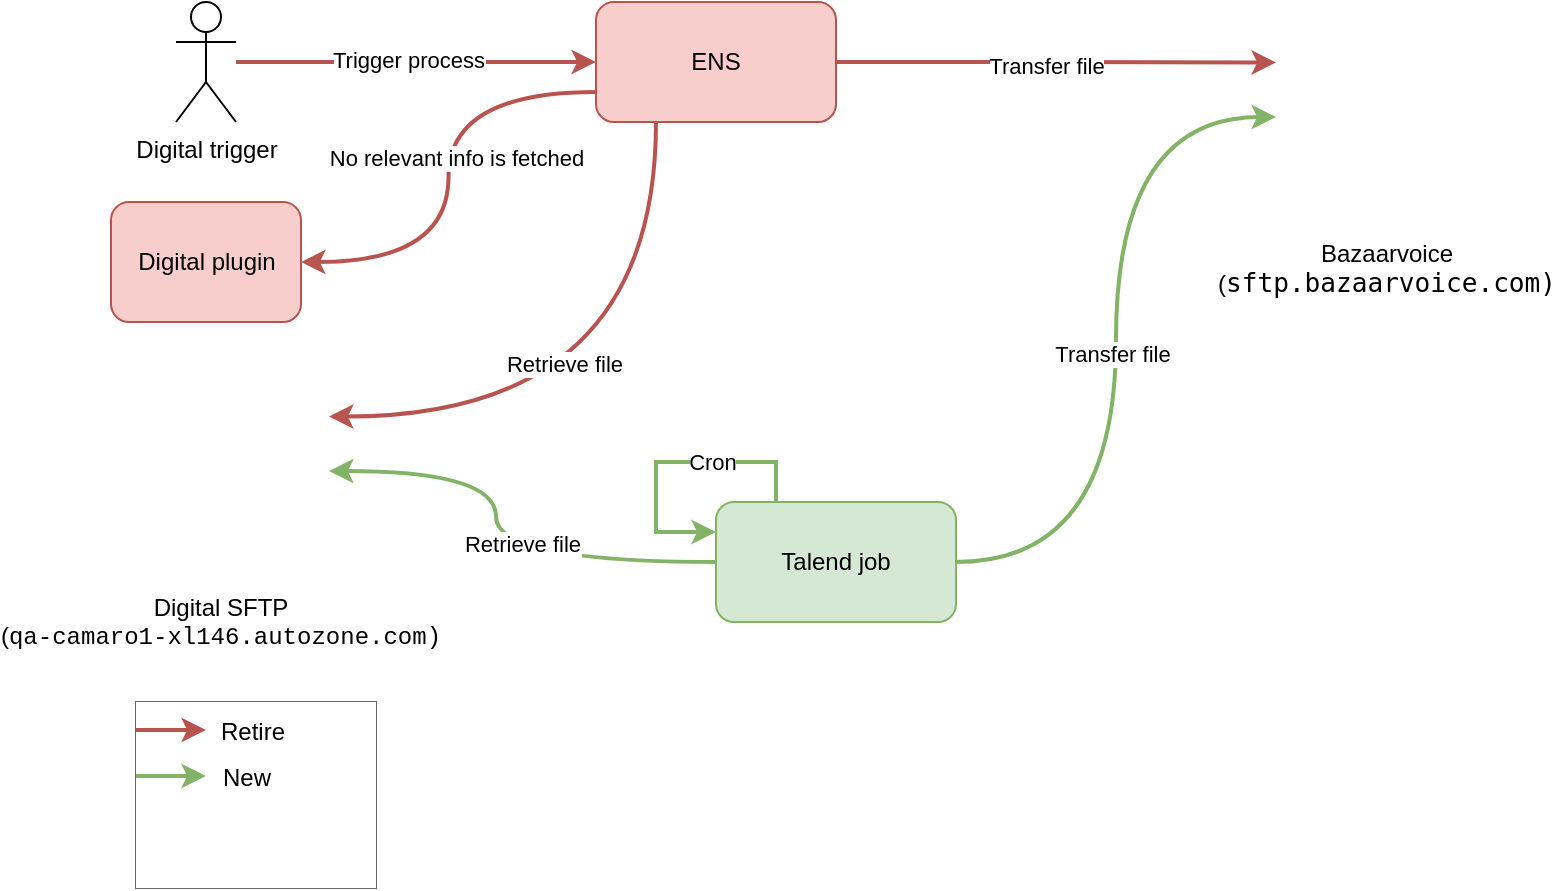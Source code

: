 <mxfile version="24.8.0">
  <diagram name="Page-1" id="SswCrQLhMOnres7waX7v">
    <mxGraphModel dx="1434" dy="738" grid="1" gridSize="10" guides="1" tooltips="1" connect="1" arrows="1" fold="1" page="1" pageScale="1" pageWidth="850" pageHeight="1100" math="0" shadow="0">
      <root>
        <mxCell id="0" />
        <mxCell id="1" parent="0" />
        <mxCell id="s9PYHiQ7p4qKxA6nhzCI-20" style="edgeStyle=orthogonalEdgeStyle;rounded=0;orthogonalLoop=1;jettySize=auto;html=1;exitX=0;exitY=0.75;exitDx=0;exitDy=0;entryX=1;entryY=0.5;entryDx=0;entryDy=0;curved=1;fillColor=#f8cecc;strokeColor=#b85450;strokeWidth=2;" edge="1" parent="1" source="s9PYHiQ7p4qKxA6nhzCI-1" target="s9PYHiQ7p4qKxA6nhzCI-16">
          <mxGeometry relative="1" as="geometry" />
        </mxCell>
        <mxCell id="s9PYHiQ7p4qKxA6nhzCI-32" value="No relevant info is fetched" style="edgeLabel;html=1;align=center;verticalAlign=middle;resizable=0;points=[];" vertex="1" connectable="0" parent="s9PYHiQ7p4qKxA6nhzCI-20">
          <mxGeometry x="-0.082" y="3" relative="1" as="geometry">
            <mxPoint as="offset" />
          </mxGeometry>
        </mxCell>
        <mxCell id="s9PYHiQ7p4qKxA6nhzCI-23" style="edgeStyle=orthogonalEdgeStyle;rounded=0;orthogonalLoop=1;jettySize=auto;html=1;exitX=0.25;exitY=1;exitDx=0;exitDy=0;entryX=1;entryY=0.25;entryDx=0;entryDy=0;curved=1;fillColor=#f8cecc;strokeColor=#b85450;strokeWidth=2;" edge="1" parent="1" source="s9PYHiQ7p4qKxA6nhzCI-1" target="s9PYHiQ7p4qKxA6nhzCI-18">
          <mxGeometry relative="1" as="geometry" />
        </mxCell>
        <mxCell id="s9PYHiQ7p4qKxA6nhzCI-31" value="Retrieve file" style="edgeLabel;html=1;align=center;verticalAlign=middle;resizable=0;points=[];" vertex="1" connectable="0" parent="s9PYHiQ7p4qKxA6nhzCI-23">
          <mxGeometry x="0.244" y="-27" relative="1" as="geometry">
            <mxPoint as="offset" />
          </mxGeometry>
        </mxCell>
        <mxCell id="s9PYHiQ7p4qKxA6nhzCI-28" style="edgeStyle=orthogonalEdgeStyle;rounded=0;orthogonalLoop=1;jettySize=auto;html=1;entryX=0;entryY=0.25;entryDx=0;entryDy=0;fillColor=#f8cecc;strokeColor=#b85450;strokeWidth=2;" edge="1" parent="1" source="s9PYHiQ7p4qKxA6nhzCI-1" target="s9PYHiQ7p4qKxA6nhzCI-27">
          <mxGeometry relative="1" as="geometry" />
        </mxCell>
        <mxCell id="s9PYHiQ7p4qKxA6nhzCI-37" value="Transfer file" style="edgeLabel;html=1;align=center;verticalAlign=middle;resizable=0;points=[];" vertex="1" connectable="0" parent="s9PYHiQ7p4qKxA6nhzCI-28">
          <mxGeometry x="-0.047" y="-2" relative="1" as="geometry">
            <mxPoint as="offset" />
          </mxGeometry>
        </mxCell>
        <mxCell id="s9PYHiQ7p4qKxA6nhzCI-1" value="ENS" style="rounded=1;whiteSpace=wrap;html=1;fillColor=#f8cecc;strokeColor=#b85450;" vertex="1" parent="1">
          <mxGeometry x="320" y="120" width="120" height="60" as="geometry" />
        </mxCell>
        <mxCell id="s9PYHiQ7p4qKxA6nhzCI-19" style="edgeStyle=orthogonalEdgeStyle;rounded=0;orthogonalLoop=1;jettySize=auto;html=1;strokeWidth=2;fillColor=#f8cecc;strokeColor=#b85450;" edge="1" parent="1" source="s9PYHiQ7p4qKxA6nhzCI-2" target="s9PYHiQ7p4qKxA6nhzCI-1">
          <mxGeometry relative="1" as="geometry" />
        </mxCell>
        <mxCell id="s9PYHiQ7p4qKxA6nhzCI-34" value="Trigger process" style="edgeLabel;html=1;align=center;verticalAlign=middle;resizable=0;points=[];" vertex="1" connectable="0" parent="s9PYHiQ7p4qKxA6nhzCI-19">
          <mxGeometry x="-0.044" y="1" relative="1" as="geometry">
            <mxPoint as="offset" />
          </mxGeometry>
        </mxCell>
        <mxCell id="s9PYHiQ7p4qKxA6nhzCI-2" value="Digital trigger" style="shape=umlActor;verticalLabelPosition=bottom;verticalAlign=top;html=1;outlineConnect=0;" vertex="1" parent="1">
          <mxGeometry x="110" y="120" width="30" height="60" as="geometry" />
        </mxCell>
        <mxCell id="s9PYHiQ7p4qKxA6nhzCI-6" value="" style="group;fillColor=#f5f5f5;fillStyle=solid;strokeColor=#666666;fontColor=#333333;" vertex="1" connectable="0" parent="1">
          <mxGeometry x="90" y="470" width="120" height="93" as="geometry" />
        </mxCell>
        <mxCell id="s9PYHiQ7p4qKxA6nhzCI-7" value="" style="group;fillColor=default;" vertex="1" connectable="0" parent="s9PYHiQ7p4qKxA6nhzCI-6">
          <mxGeometry width="120" height="93" as="geometry" />
        </mxCell>
        <mxCell id="s9PYHiQ7p4qKxA6nhzCI-8" style="edgeStyle=orthogonalEdgeStyle;rounded=0;orthogonalLoop=1;jettySize=auto;html=1;fillColor=#f8cecc;strokeColor=#b85450;strokeWidth=2;" edge="1" parent="s9PYHiQ7p4qKxA6nhzCI-7">
          <mxGeometry relative="1" as="geometry">
            <mxPoint y="14" as="sourcePoint" />
            <mxPoint x="35" y="14" as="targetPoint" />
            <Array as="points">
              <mxPoint y="14" />
            </Array>
          </mxGeometry>
        </mxCell>
        <mxCell id="s9PYHiQ7p4qKxA6nhzCI-9" value="Retire" style="text;html=1;align=center;verticalAlign=middle;whiteSpace=wrap;rounded=0;" vertex="1" parent="s9PYHiQ7p4qKxA6nhzCI-7">
          <mxGeometry x="34" width="49" height="30" as="geometry" />
        </mxCell>
        <mxCell id="s9PYHiQ7p4qKxA6nhzCI-10" value="" style="group" vertex="1" connectable="0" parent="s9PYHiQ7p4qKxA6nhzCI-7">
          <mxGeometry y="23" width="120" height="70" as="geometry" />
        </mxCell>
        <mxCell id="s9PYHiQ7p4qKxA6nhzCI-11" style="edgeStyle=orthogonalEdgeStyle;rounded=0;orthogonalLoop=1;jettySize=auto;html=1;fillColor=#d5e8d4;strokeColor=#82b366;strokeWidth=2;" edge="1" parent="s9PYHiQ7p4qKxA6nhzCI-10">
          <mxGeometry relative="1" as="geometry">
            <mxPoint y="14" as="sourcePoint" />
            <mxPoint x="35" y="14" as="targetPoint" />
            <Array as="points">
              <mxPoint y="14" />
            </Array>
          </mxGeometry>
        </mxCell>
        <mxCell id="s9PYHiQ7p4qKxA6nhzCI-12" value="New" style="text;html=1;align=center;verticalAlign=middle;whiteSpace=wrap;rounded=0;" vertex="1" parent="s9PYHiQ7p4qKxA6nhzCI-10">
          <mxGeometry x="31" width="49" height="30" as="geometry" />
        </mxCell>
        <mxCell id="s9PYHiQ7p4qKxA6nhzCI-16" value="Digital plugin" style="rounded=1;whiteSpace=wrap;html=1;fillColor=#f8cecc;strokeColor=#b85450;" vertex="1" parent="1">
          <mxGeometry x="77.5" y="220" width="95" height="60" as="geometry" />
        </mxCell>
        <mxCell id="s9PYHiQ7p4qKxA6nhzCI-18" value="&lt;span style=&quot;background-color: rgb(255, 255, 255);&quot;&gt;Digital SFTP&lt;/span&gt;&lt;div&gt;&lt;span style=&quot;background-color: rgb(255, 255, 255);&quot;&gt;(&lt;span style=&quot;font-family: Consolas, &amp;quot;Courier New&amp;quot;, monospace; white-space-collapse: preserve;&quot;&gt;&lt;font style=&quot;font-size: 12px;&quot;&gt;qa-camaro1-xl146.autozone.com)&lt;/font&gt;&lt;/span&gt;&lt;/span&gt;&lt;/div&gt;" style="shape=image;html=1;verticalAlign=top;verticalLabelPosition=bottom;labelBackgroundColor=#ffffff;imageAspect=0;aspect=fixed;image=https://cdn2.iconfinder.com/data/icons/whcompare-servers-web-hosting/50/sftp-128.png" vertex="1" parent="1">
          <mxGeometry x="77.5" y="300" width="109" height="109" as="geometry" />
        </mxCell>
        <mxCell id="s9PYHiQ7p4qKxA6nhzCI-27" value="Bazaarvoice&lt;br&gt;&lt;span style=&quot;background-color: rgb(255, 255, 255);&quot;&gt;(&lt;span style=&quot;font-family: &amp;quot;JetBrains Mono&amp;quot;, monospace; font-size: 9.8pt;&quot;&gt;sftp.bazaarvoice.com)&lt;/span&gt;&lt;/span&gt;" style="shape=image;html=1;verticalAlign=top;verticalLabelPosition=bottom;labelBackgroundColor=#ffffff;imageAspect=0;aspect=fixed;image=https://cdn2.iconfinder.com/data/icons/whcompare-servers-web-hosting/50/sftp-128.png" vertex="1" parent="1">
          <mxGeometry x="660" y="123" width="109" height="109" as="geometry" />
        </mxCell>
        <mxCell id="s9PYHiQ7p4qKxA6nhzCI-43" style="edgeStyle=orthogonalEdgeStyle;rounded=0;orthogonalLoop=1;jettySize=auto;html=1;entryX=1;entryY=0.5;entryDx=0;entryDy=0;curved=1;strokeWidth=2;fillColor=#d5e8d4;strokeColor=#82b366;" edge="1" parent="1" source="s9PYHiQ7p4qKxA6nhzCI-38" target="s9PYHiQ7p4qKxA6nhzCI-18">
          <mxGeometry relative="1" as="geometry">
            <Array as="points">
              <mxPoint x="270" y="400" />
              <mxPoint x="270" y="355" />
            </Array>
          </mxGeometry>
        </mxCell>
        <mxCell id="s9PYHiQ7p4qKxA6nhzCI-45" value="Retrieve file" style="edgeLabel;html=1;align=center;verticalAlign=middle;resizable=0;points=[];" vertex="1" connectable="0" parent="s9PYHiQ7p4qKxA6nhzCI-43">
          <mxGeometry x="-0.188" y="-9" relative="1" as="geometry">
            <mxPoint as="offset" />
          </mxGeometry>
        </mxCell>
        <mxCell id="s9PYHiQ7p4qKxA6nhzCI-46" style="edgeStyle=orthogonalEdgeStyle;rounded=0;orthogonalLoop=1;jettySize=auto;html=1;entryX=0;entryY=0.5;entryDx=0;entryDy=0;curved=1;strokeWidth=2;fillColor=#d5e8d4;strokeColor=#82b366;" edge="1" parent="1" source="s9PYHiQ7p4qKxA6nhzCI-38" target="s9PYHiQ7p4qKxA6nhzCI-27">
          <mxGeometry relative="1" as="geometry" />
        </mxCell>
        <mxCell id="s9PYHiQ7p4qKxA6nhzCI-48" value="Transfer file" style="edgeLabel;html=1;align=center;verticalAlign=middle;resizable=0;points=[];" vertex="1" connectable="0" parent="s9PYHiQ7p4qKxA6nhzCI-46">
          <mxGeometry x="-0.038" y="2" relative="1" as="geometry">
            <mxPoint as="offset" />
          </mxGeometry>
        </mxCell>
        <mxCell id="s9PYHiQ7p4qKxA6nhzCI-38" value="Talend job" style="rounded=1;whiteSpace=wrap;html=1;fillColor=#d5e8d4;strokeColor=#82b366;" vertex="1" parent="1">
          <mxGeometry x="380" y="370" width="120" height="60" as="geometry" />
        </mxCell>
        <mxCell id="s9PYHiQ7p4qKxA6nhzCI-40" style="edgeStyle=orthogonalEdgeStyle;rounded=0;orthogonalLoop=1;jettySize=auto;html=1;exitX=0.25;exitY=0;exitDx=0;exitDy=0;entryX=0;entryY=0.25;entryDx=0;entryDy=0;strokeWidth=2;fillColor=#d5e8d4;strokeColor=#82b366;" edge="1" parent="1" source="s9PYHiQ7p4qKxA6nhzCI-38" target="s9PYHiQ7p4qKxA6nhzCI-38">
          <mxGeometry relative="1" as="geometry">
            <Array as="points">
              <mxPoint x="410" y="350" />
              <mxPoint x="350" y="350" />
              <mxPoint x="350" y="385" />
            </Array>
          </mxGeometry>
        </mxCell>
        <mxCell id="s9PYHiQ7p4qKxA6nhzCI-42" value="Cron" style="edgeLabel;html=1;align=center;verticalAlign=middle;resizable=0;points=[];" vertex="1" connectable="0" parent="s9PYHiQ7p4qKxA6nhzCI-40">
          <mxGeometry x="-0.283" relative="1" as="geometry">
            <mxPoint as="offset" />
          </mxGeometry>
        </mxCell>
      </root>
    </mxGraphModel>
  </diagram>
</mxfile>
